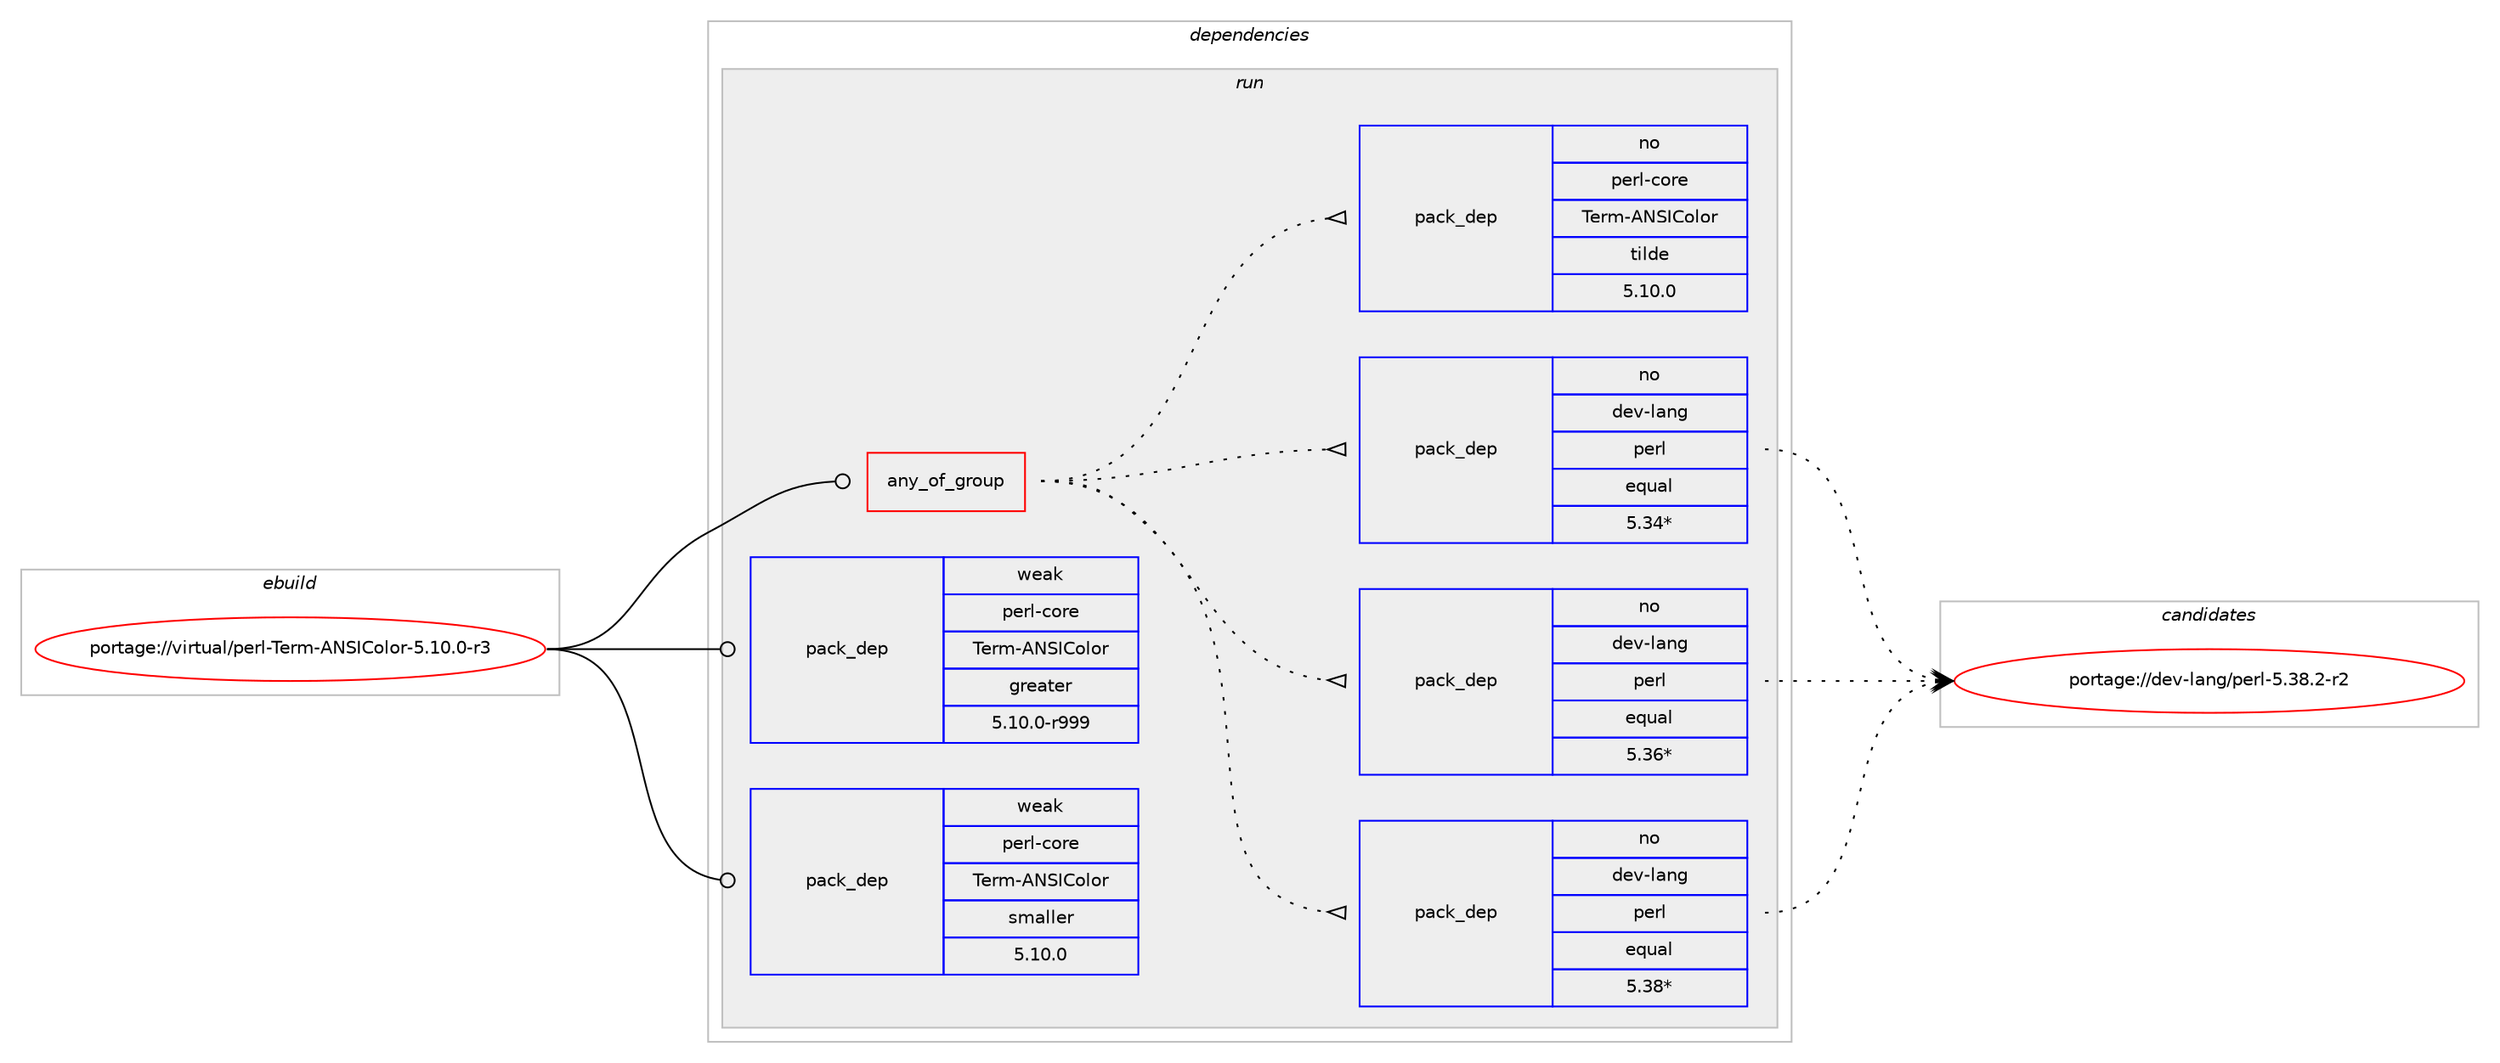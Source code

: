 digraph prolog {

# *************
# Graph options
# *************

newrank=true;
concentrate=true;
compound=true;
graph [rankdir=LR,fontname=Helvetica,fontsize=10,ranksep=1.5];#, ranksep=2.5, nodesep=0.2];
edge  [arrowhead=vee];
node  [fontname=Helvetica,fontsize=10];

# **********
# The ebuild
# **********

subgraph cluster_leftcol {
color=gray;
rank=same;
label=<<i>ebuild</i>>;
id [label="portage://virtual/perl-Term-ANSIColor-5.10.0-r3", color=red, width=4, href="../virtual/perl-Term-ANSIColor-5.10.0-r3.svg"];
}

# ****************
# The dependencies
# ****************

subgraph cluster_midcol {
color=gray;
label=<<i>dependencies</i>>;
subgraph cluster_compile {
fillcolor="#eeeeee";
style=filled;
label=<<i>compile</i>>;
}
subgraph cluster_compileandrun {
fillcolor="#eeeeee";
style=filled;
label=<<i>compile and run</i>>;
}
subgraph cluster_run {
fillcolor="#eeeeee";
style=filled;
label=<<i>run</i>>;
subgraph any73 {
dependency2455 [label=<<TABLE BORDER="0" CELLBORDER="1" CELLSPACING="0" CELLPADDING="4"><TR><TD CELLPADDING="10">any_of_group</TD></TR></TABLE>>, shape=none, color=red];subgraph pack872 {
dependency2456 [label=<<TABLE BORDER="0" CELLBORDER="1" CELLSPACING="0" CELLPADDING="4" WIDTH="220"><TR><TD ROWSPAN="6" CELLPADDING="30">pack_dep</TD></TR><TR><TD WIDTH="110">no</TD></TR><TR><TD>dev-lang</TD></TR><TR><TD>perl</TD></TR><TR><TD>equal</TD></TR><TR><TD>5.38*</TD></TR></TABLE>>, shape=none, color=blue];
}
dependency2455:e -> dependency2456:w [weight=20,style="dotted",arrowhead="oinv"];
subgraph pack873 {
dependency2457 [label=<<TABLE BORDER="0" CELLBORDER="1" CELLSPACING="0" CELLPADDING="4" WIDTH="220"><TR><TD ROWSPAN="6" CELLPADDING="30">pack_dep</TD></TR><TR><TD WIDTH="110">no</TD></TR><TR><TD>dev-lang</TD></TR><TR><TD>perl</TD></TR><TR><TD>equal</TD></TR><TR><TD>5.36*</TD></TR></TABLE>>, shape=none, color=blue];
}
dependency2455:e -> dependency2457:w [weight=20,style="dotted",arrowhead="oinv"];
subgraph pack874 {
dependency2458 [label=<<TABLE BORDER="0" CELLBORDER="1" CELLSPACING="0" CELLPADDING="4" WIDTH="220"><TR><TD ROWSPAN="6" CELLPADDING="30">pack_dep</TD></TR><TR><TD WIDTH="110">no</TD></TR><TR><TD>dev-lang</TD></TR><TR><TD>perl</TD></TR><TR><TD>equal</TD></TR><TR><TD>5.34*</TD></TR></TABLE>>, shape=none, color=blue];
}
dependency2455:e -> dependency2458:w [weight=20,style="dotted",arrowhead="oinv"];
subgraph pack875 {
dependency2459 [label=<<TABLE BORDER="0" CELLBORDER="1" CELLSPACING="0" CELLPADDING="4" WIDTH="220"><TR><TD ROWSPAN="6" CELLPADDING="30">pack_dep</TD></TR><TR><TD WIDTH="110">no</TD></TR><TR><TD>perl-core</TD></TR><TR><TD>Term-ANSIColor</TD></TR><TR><TD>tilde</TD></TR><TR><TD>5.10.0</TD></TR></TABLE>>, shape=none, color=blue];
}
dependency2455:e -> dependency2459:w [weight=20,style="dotted",arrowhead="oinv"];
}
id:e -> dependency2455:w [weight=20,style="solid",arrowhead="odot"];
# *** BEGIN UNKNOWN DEPENDENCY TYPE (TODO) ***
# id -> package_dependency(portage://virtual/perl-Term-ANSIColor-5.10.0-r3,run,no,dev-lang,perl,none,[,,],any_same_slot,[])
# *** END UNKNOWN DEPENDENCY TYPE (TODO) ***

subgraph pack876 {
dependency2460 [label=<<TABLE BORDER="0" CELLBORDER="1" CELLSPACING="0" CELLPADDING="4" WIDTH="220"><TR><TD ROWSPAN="6" CELLPADDING="30">pack_dep</TD></TR><TR><TD WIDTH="110">weak</TD></TR><TR><TD>perl-core</TD></TR><TR><TD>Term-ANSIColor</TD></TR><TR><TD>greater</TD></TR><TR><TD>5.10.0-r999</TD></TR></TABLE>>, shape=none, color=blue];
}
id:e -> dependency2460:w [weight=20,style="solid",arrowhead="odot"];
subgraph pack877 {
dependency2461 [label=<<TABLE BORDER="0" CELLBORDER="1" CELLSPACING="0" CELLPADDING="4" WIDTH="220"><TR><TD ROWSPAN="6" CELLPADDING="30">pack_dep</TD></TR><TR><TD WIDTH="110">weak</TD></TR><TR><TD>perl-core</TD></TR><TR><TD>Term-ANSIColor</TD></TR><TR><TD>smaller</TD></TR><TR><TD>5.10.0</TD></TR></TABLE>>, shape=none, color=blue];
}
id:e -> dependency2461:w [weight=20,style="solid",arrowhead="odot"];
}
}

# **************
# The candidates
# **************

subgraph cluster_choices {
rank=same;
color=gray;
label=<<i>candidates</i>>;

subgraph choice872 {
color=black;
nodesep=1;
choice100101118451089711010347112101114108455346515646504511450 [label="portage://dev-lang/perl-5.38.2-r2", color=red, width=4,href="../dev-lang/perl-5.38.2-r2.svg"];
dependency2456:e -> choice100101118451089711010347112101114108455346515646504511450:w [style=dotted,weight="100"];
}
subgraph choice873 {
color=black;
nodesep=1;
choice100101118451089711010347112101114108455346515646504511450 [label="portage://dev-lang/perl-5.38.2-r2", color=red, width=4,href="../dev-lang/perl-5.38.2-r2.svg"];
dependency2457:e -> choice100101118451089711010347112101114108455346515646504511450:w [style=dotted,weight="100"];
}
subgraph choice874 {
color=black;
nodesep=1;
choice100101118451089711010347112101114108455346515646504511450 [label="portage://dev-lang/perl-5.38.2-r2", color=red, width=4,href="../dev-lang/perl-5.38.2-r2.svg"];
dependency2458:e -> choice100101118451089711010347112101114108455346515646504511450:w [style=dotted,weight="100"];
}
subgraph choice875 {
color=black;
nodesep=1;
}
subgraph choice876 {
color=black;
nodesep=1;
}
subgraph choice877 {
color=black;
nodesep=1;
}
}

}
